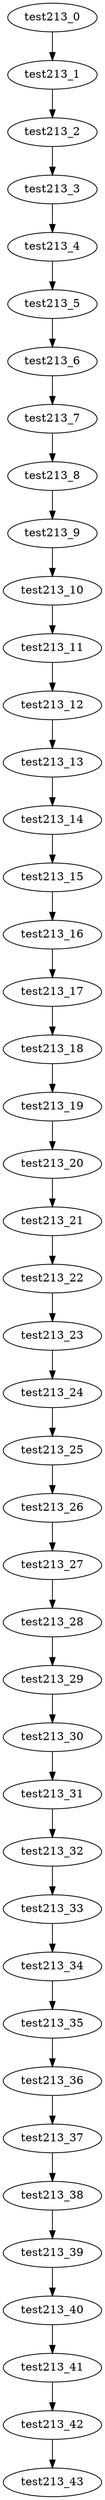 digraph G {
test213_0->test213_1;
test213_1->test213_2;
test213_2->test213_3;
test213_3->test213_4;
test213_4->test213_5;
test213_5->test213_6;
test213_6->test213_7;
test213_7->test213_8;
test213_8->test213_9;
test213_9->test213_10;
test213_10->test213_11;
test213_11->test213_12;
test213_12->test213_13;
test213_13->test213_14;
test213_14->test213_15;
test213_15->test213_16;
test213_16->test213_17;
test213_17->test213_18;
test213_18->test213_19;
test213_19->test213_20;
test213_20->test213_21;
test213_21->test213_22;
test213_22->test213_23;
test213_23->test213_24;
test213_24->test213_25;
test213_25->test213_26;
test213_26->test213_27;
test213_27->test213_28;
test213_28->test213_29;
test213_29->test213_30;
test213_30->test213_31;
test213_31->test213_32;
test213_32->test213_33;
test213_33->test213_34;
test213_34->test213_35;
test213_35->test213_36;
test213_36->test213_37;
test213_37->test213_38;
test213_38->test213_39;
test213_39->test213_40;
test213_40->test213_41;
test213_41->test213_42;
test213_42->test213_43;

}
